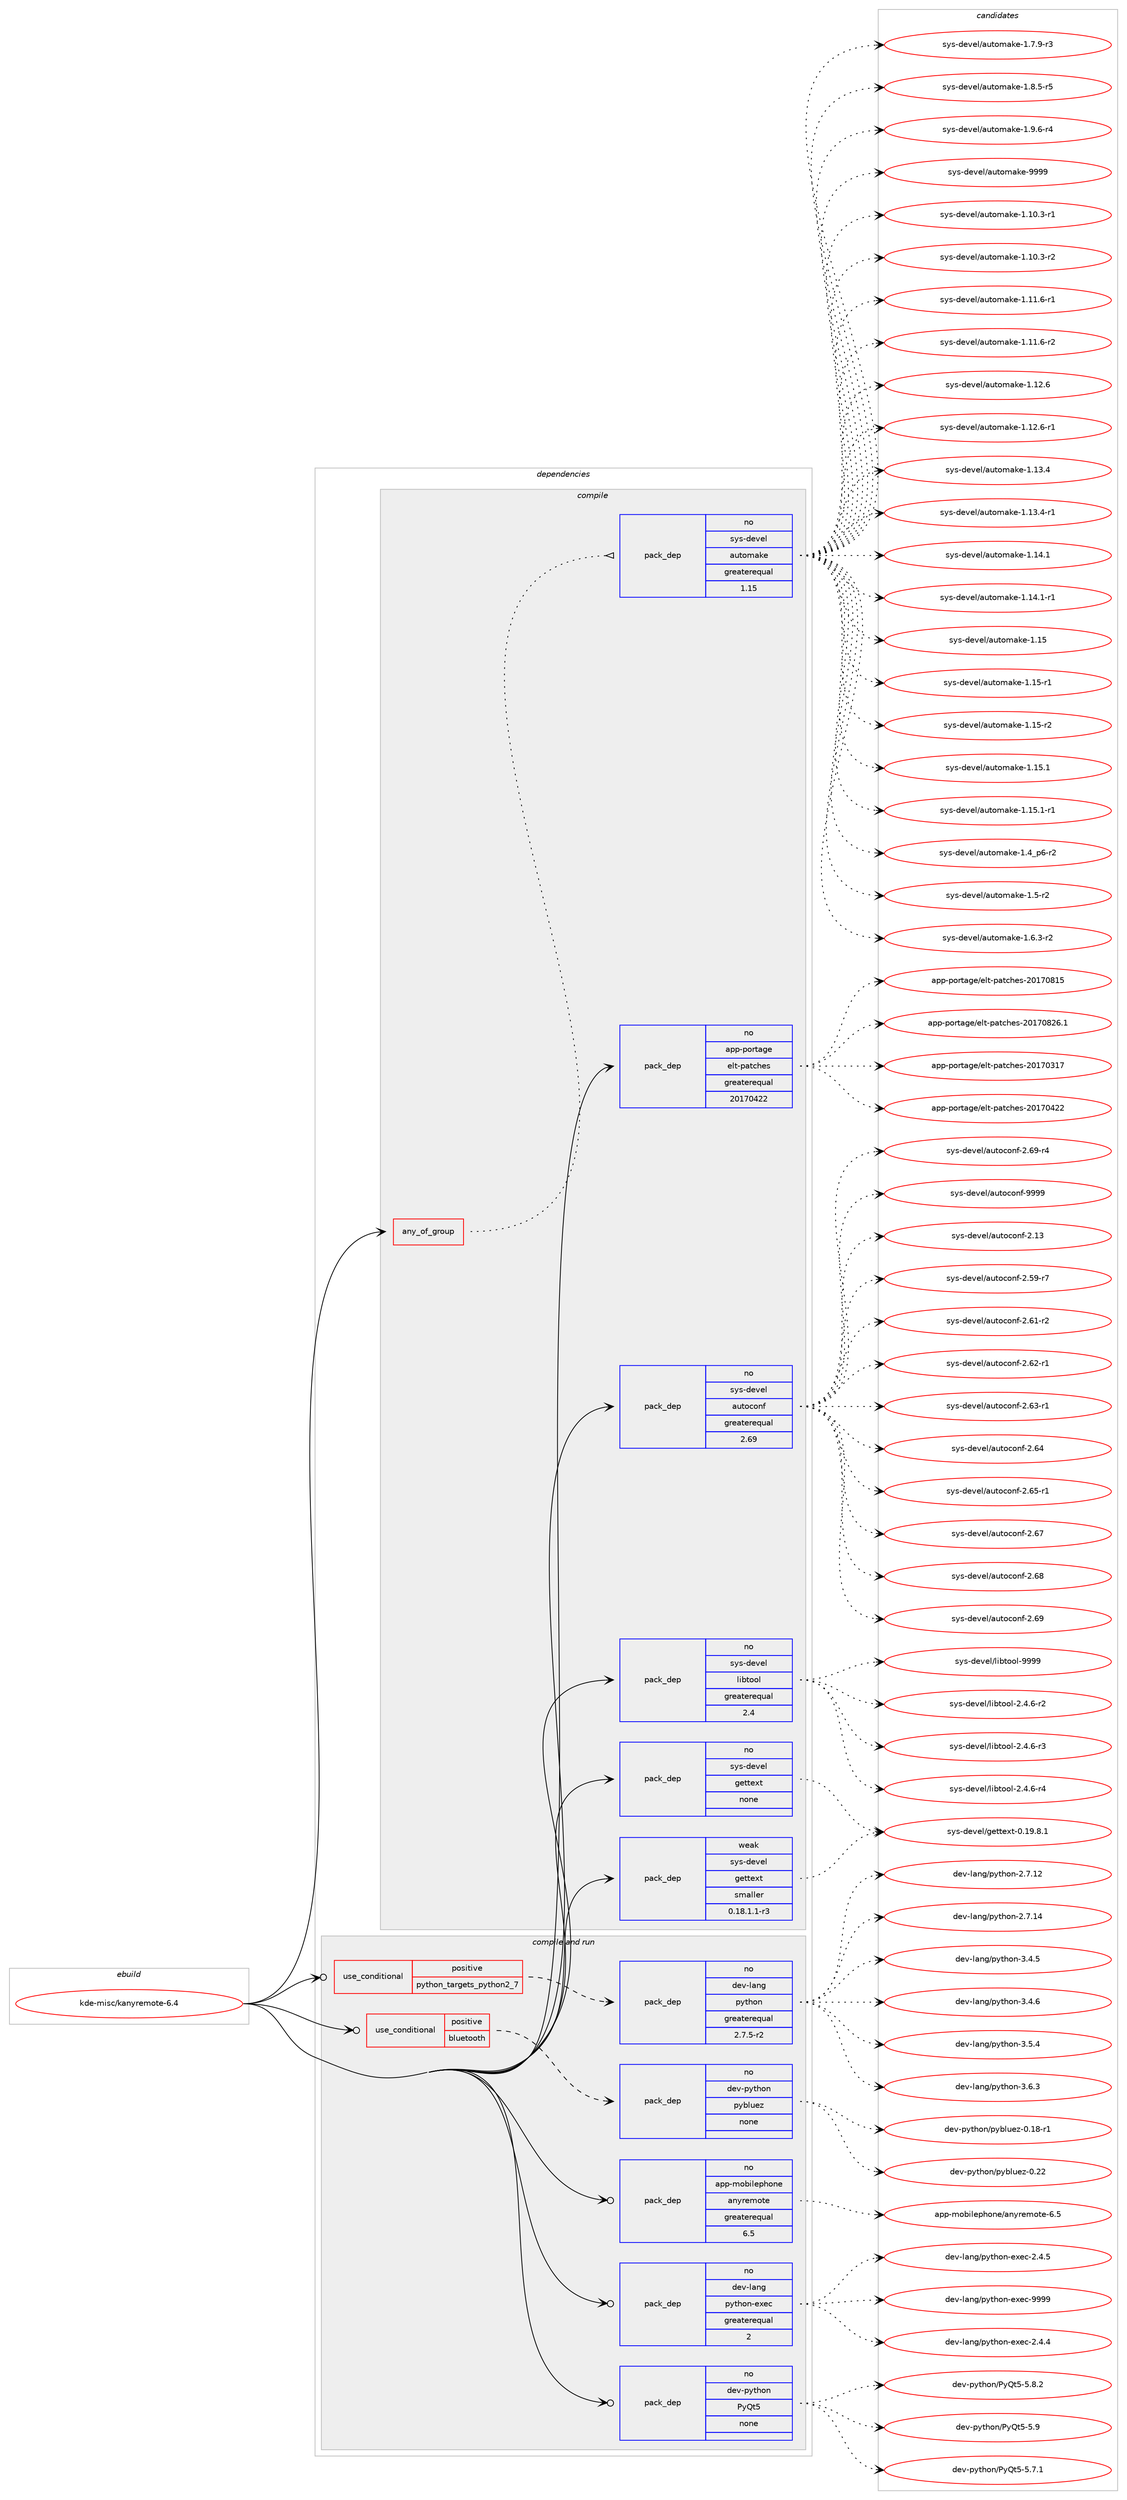 digraph prolog {

# *************
# Graph options
# *************

newrank=true;
concentrate=true;
compound=true;
graph [rankdir=LR,fontname=Helvetica,fontsize=10,ranksep=1.5];#, ranksep=2.5, nodesep=0.2];
edge  [arrowhead=vee];
node  [fontname=Helvetica,fontsize=10];

# **********
# The ebuild
# **********

subgraph cluster_leftcol {
color=gray;
rank=same;
label=<<i>ebuild</i>>;
id [label="kde-misc/kanyremote-6.4", color=red, width=4, href="../kde-misc/kanyremote-6.4.svg"];
}

# ****************
# The dependencies
# ****************

subgraph cluster_midcol {
color=gray;
label=<<i>dependencies</i>>;
subgraph cluster_compile {
fillcolor="#eeeeee";
style=filled;
label=<<i>compile</i>>;
subgraph any4920 {
dependency334236 [label=<<TABLE BORDER="0" CELLBORDER="1" CELLSPACING="0" CELLPADDING="4"><TR><TD CELLPADDING="10">any_of_group</TD></TR></TABLE>>, shape=none, color=red];subgraph pack244967 {
dependency334237 [label=<<TABLE BORDER="0" CELLBORDER="1" CELLSPACING="0" CELLPADDING="4" WIDTH="220"><TR><TD ROWSPAN="6" CELLPADDING="30">pack_dep</TD></TR><TR><TD WIDTH="110">no</TD></TR><TR><TD>sys-devel</TD></TR><TR><TD>automake</TD></TR><TR><TD>greaterequal</TD></TR><TR><TD>1.15</TD></TR></TABLE>>, shape=none, color=blue];
}
dependency334236:e -> dependency334237:w [weight=20,style="dotted",arrowhead="oinv"];
}
id:e -> dependency334236:w [weight=20,style="solid",arrowhead="vee"];
subgraph pack244968 {
dependency334238 [label=<<TABLE BORDER="0" CELLBORDER="1" CELLSPACING="0" CELLPADDING="4" WIDTH="220"><TR><TD ROWSPAN="6" CELLPADDING="30">pack_dep</TD></TR><TR><TD WIDTH="110">no</TD></TR><TR><TD>app-portage</TD></TR><TR><TD>elt-patches</TD></TR><TR><TD>greaterequal</TD></TR><TR><TD>20170422</TD></TR></TABLE>>, shape=none, color=blue];
}
id:e -> dependency334238:w [weight=20,style="solid",arrowhead="vee"];
subgraph pack244969 {
dependency334239 [label=<<TABLE BORDER="0" CELLBORDER="1" CELLSPACING="0" CELLPADDING="4" WIDTH="220"><TR><TD ROWSPAN="6" CELLPADDING="30">pack_dep</TD></TR><TR><TD WIDTH="110">no</TD></TR><TR><TD>sys-devel</TD></TR><TR><TD>autoconf</TD></TR><TR><TD>greaterequal</TD></TR><TR><TD>2.69</TD></TR></TABLE>>, shape=none, color=blue];
}
id:e -> dependency334239:w [weight=20,style="solid",arrowhead="vee"];
subgraph pack244970 {
dependency334240 [label=<<TABLE BORDER="0" CELLBORDER="1" CELLSPACING="0" CELLPADDING="4" WIDTH="220"><TR><TD ROWSPAN="6" CELLPADDING="30">pack_dep</TD></TR><TR><TD WIDTH="110">no</TD></TR><TR><TD>sys-devel</TD></TR><TR><TD>gettext</TD></TR><TR><TD>none</TD></TR><TR><TD></TD></TR></TABLE>>, shape=none, color=blue];
}
id:e -> dependency334240:w [weight=20,style="solid",arrowhead="vee"];
subgraph pack244971 {
dependency334241 [label=<<TABLE BORDER="0" CELLBORDER="1" CELLSPACING="0" CELLPADDING="4" WIDTH="220"><TR><TD ROWSPAN="6" CELLPADDING="30">pack_dep</TD></TR><TR><TD WIDTH="110">no</TD></TR><TR><TD>sys-devel</TD></TR><TR><TD>libtool</TD></TR><TR><TD>greaterequal</TD></TR><TR><TD>2.4</TD></TR></TABLE>>, shape=none, color=blue];
}
id:e -> dependency334241:w [weight=20,style="solid",arrowhead="vee"];
subgraph pack244972 {
dependency334242 [label=<<TABLE BORDER="0" CELLBORDER="1" CELLSPACING="0" CELLPADDING="4" WIDTH="220"><TR><TD ROWSPAN="6" CELLPADDING="30">pack_dep</TD></TR><TR><TD WIDTH="110">weak</TD></TR><TR><TD>sys-devel</TD></TR><TR><TD>gettext</TD></TR><TR><TD>smaller</TD></TR><TR><TD>0.18.1.1-r3</TD></TR></TABLE>>, shape=none, color=blue];
}
id:e -> dependency334242:w [weight=20,style="solid",arrowhead="vee"];
}
subgraph cluster_compileandrun {
fillcolor="#eeeeee";
style=filled;
label=<<i>compile and run</i>>;
subgraph cond84249 {
dependency334243 [label=<<TABLE BORDER="0" CELLBORDER="1" CELLSPACING="0" CELLPADDING="4"><TR><TD ROWSPAN="3" CELLPADDING="10">use_conditional</TD></TR><TR><TD>positive</TD></TR><TR><TD>bluetooth</TD></TR></TABLE>>, shape=none, color=red];
subgraph pack244973 {
dependency334244 [label=<<TABLE BORDER="0" CELLBORDER="1" CELLSPACING="0" CELLPADDING="4" WIDTH="220"><TR><TD ROWSPAN="6" CELLPADDING="30">pack_dep</TD></TR><TR><TD WIDTH="110">no</TD></TR><TR><TD>dev-python</TD></TR><TR><TD>pybluez</TD></TR><TR><TD>none</TD></TR><TR><TD></TD></TR></TABLE>>, shape=none, color=blue];
}
dependency334243:e -> dependency334244:w [weight=20,style="dashed",arrowhead="vee"];
}
id:e -> dependency334243:w [weight=20,style="solid",arrowhead="odotvee"];
subgraph cond84250 {
dependency334245 [label=<<TABLE BORDER="0" CELLBORDER="1" CELLSPACING="0" CELLPADDING="4"><TR><TD ROWSPAN="3" CELLPADDING="10">use_conditional</TD></TR><TR><TD>positive</TD></TR><TR><TD>python_targets_python2_7</TD></TR></TABLE>>, shape=none, color=red];
subgraph pack244974 {
dependency334246 [label=<<TABLE BORDER="0" CELLBORDER="1" CELLSPACING="0" CELLPADDING="4" WIDTH="220"><TR><TD ROWSPAN="6" CELLPADDING="30">pack_dep</TD></TR><TR><TD WIDTH="110">no</TD></TR><TR><TD>dev-lang</TD></TR><TR><TD>python</TD></TR><TR><TD>greaterequal</TD></TR><TR><TD>2.7.5-r2</TD></TR></TABLE>>, shape=none, color=blue];
}
dependency334245:e -> dependency334246:w [weight=20,style="dashed",arrowhead="vee"];
}
id:e -> dependency334245:w [weight=20,style="solid",arrowhead="odotvee"];
subgraph pack244975 {
dependency334247 [label=<<TABLE BORDER="0" CELLBORDER="1" CELLSPACING="0" CELLPADDING="4" WIDTH="220"><TR><TD ROWSPAN="6" CELLPADDING="30">pack_dep</TD></TR><TR><TD WIDTH="110">no</TD></TR><TR><TD>app-mobilephone</TD></TR><TR><TD>anyremote</TD></TR><TR><TD>greaterequal</TD></TR><TR><TD>6.5</TD></TR></TABLE>>, shape=none, color=blue];
}
id:e -> dependency334247:w [weight=20,style="solid",arrowhead="odotvee"];
subgraph pack244976 {
dependency334248 [label=<<TABLE BORDER="0" CELLBORDER="1" CELLSPACING="0" CELLPADDING="4" WIDTH="220"><TR><TD ROWSPAN="6" CELLPADDING="30">pack_dep</TD></TR><TR><TD WIDTH="110">no</TD></TR><TR><TD>dev-lang</TD></TR><TR><TD>python-exec</TD></TR><TR><TD>greaterequal</TD></TR><TR><TD>2</TD></TR></TABLE>>, shape=none, color=blue];
}
id:e -> dependency334248:w [weight=20,style="solid",arrowhead="odotvee"];
subgraph pack244977 {
dependency334249 [label=<<TABLE BORDER="0" CELLBORDER="1" CELLSPACING="0" CELLPADDING="4" WIDTH="220"><TR><TD ROWSPAN="6" CELLPADDING="30">pack_dep</TD></TR><TR><TD WIDTH="110">no</TD></TR><TR><TD>dev-python</TD></TR><TR><TD>PyQt5</TD></TR><TR><TD>none</TD></TR><TR><TD></TD></TR></TABLE>>, shape=none, color=blue];
}
id:e -> dependency334249:w [weight=20,style="solid",arrowhead="odotvee"];
}
subgraph cluster_run {
fillcolor="#eeeeee";
style=filled;
label=<<i>run</i>>;
}
}

# **************
# The candidates
# **************

subgraph cluster_choices {
rank=same;
color=gray;
label=<<i>candidates</i>>;

subgraph choice244967 {
color=black;
nodesep=1;
choice11512111545100101118101108479711711611110997107101454946494846514511449 [label="sys-devel/automake-1.10.3-r1", color=red, width=4,href="../sys-devel/automake-1.10.3-r1.svg"];
choice11512111545100101118101108479711711611110997107101454946494846514511450 [label="sys-devel/automake-1.10.3-r2", color=red, width=4,href="../sys-devel/automake-1.10.3-r2.svg"];
choice11512111545100101118101108479711711611110997107101454946494946544511449 [label="sys-devel/automake-1.11.6-r1", color=red, width=4,href="../sys-devel/automake-1.11.6-r1.svg"];
choice11512111545100101118101108479711711611110997107101454946494946544511450 [label="sys-devel/automake-1.11.6-r2", color=red, width=4,href="../sys-devel/automake-1.11.6-r2.svg"];
choice1151211154510010111810110847971171161111099710710145494649504654 [label="sys-devel/automake-1.12.6", color=red, width=4,href="../sys-devel/automake-1.12.6.svg"];
choice11512111545100101118101108479711711611110997107101454946495046544511449 [label="sys-devel/automake-1.12.6-r1", color=red, width=4,href="../sys-devel/automake-1.12.6-r1.svg"];
choice1151211154510010111810110847971171161111099710710145494649514652 [label="sys-devel/automake-1.13.4", color=red, width=4,href="../sys-devel/automake-1.13.4.svg"];
choice11512111545100101118101108479711711611110997107101454946495146524511449 [label="sys-devel/automake-1.13.4-r1", color=red, width=4,href="../sys-devel/automake-1.13.4-r1.svg"];
choice1151211154510010111810110847971171161111099710710145494649524649 [label="sys-devel/automake-1.14.1", color=red, width=4,href="../sys-devel/automake-1.14.1.svg"];
choice11512111545100101118101108479711711611110997107101454946495246494511449 [label="sys-devel/automake-1.14.1-r1", color=red, width=4,href="../sys-devel/automake-1.14.1-r1.svg"];
choice115121115451001011181011084797117116111109971071014549464953 [label="sys-devel/automake-1.15", color=red, width=4,href="../sys-devel/automake-1.15.svg"];
choice1151211154510010111810110847971171161111099710710145494649534511449 [label="sys-devel/automake-1.15-r1", color=red, width=4,href="../sys-devel/automake-1.15-r1.svg"];
choice1151211154510010111810110847971171161111099710710145494649534511450 [label="sys-devel/automake-1.15-r2", color=red, width=4,href="../sys-devel/automake-1.15-r2.svg"];
choice1151211154510010111810110847971171161111099710710145494649534649 [label="sys-devel/automake-1.15.1", color=red, width=4,href="../sys-devel/automake-1.15.1.svg"];
choice11512111545100101118101108479711711611110997107101454946495346494511449 [label="sys-devel/automake-1.15.1-r1", color=red, width=4,href="../sys-devel/automake-1.15.1-r1.svg"];
choice115121115451001011181011084797117116111109971071014549465295112544511450 [label="sys-devel/automake-1.4_p6-r2", color=red, width=4,href="../sys-devel/automake-1.4_p6-r2.svg"];
choice11512111545100101118101108479711711611110997107101454946534511450 [label="sys-devel/automake-1.5-r2", color=red, width=4,href="../sys-devel/automake-1.5-r2.svg"];
choice115121115451001011181011084797117116111109971071014549465446514511450 [label="sys-devel/automake-1.6.3-r2", color=red, width=4,href="../sys-devel/automake-1.6.3-r2.svg"];
choice115121115451001011181011084797117116111109971071014549465546574511451 [label="sys-devel/automake-1.7.9-r3", color=red, width=4,href="../sys-devel/automake-1.7.9-r3.svg"];
choice115121115451001011181011084797117116111109971071014549465646534511453 [label="sys-devel/automake-1.8.5-r5", color=red, width=4,href="../sys-devel/automake-1.8.5-r5.svg"];
choice115121115451001011181011084797117116111109971071014549465746544511452 [label="sys-devel/automake-1.9.6-r4", color=red, width=4,href="../sys-devel/automake-1.9.6-r4.svg"];
choice115121115451001011181011084797117116111109971071014557575757 [label="sys-devel/automake-9999", color=red, width=4,href="../sys-devel/automake-9999.svg"];
dependency334237:e -> choice11512111545100101118101108479711711611110997107101454946494846514511449:w [style=dotted,weight="100"];
dependency334237:e -> choice11512111545100101118101108479711711611110997107101454946494846514511450:w [style=dotted,weight="100"];
dependency334237:e -> choice11512111545100101118101108479711711611110997107101454946494946544511449:w [style=dotted,weight="100"];
dependency334237:e -> choice11512111545100101118101108479711711611110997107101454946494946544511450:w [style=dotted,weight="100"];
dependency334237:e -> choice1151211154510010111810110847971171161111099710710145494649504654:w [style=dotted,weight="100"];
dependency334237:e -> choice11512111545100101118101108479711711611110997107101454946495046544511449:w [style=dotted,weight="100"];
dependency334237:e -> choice1151211154510010111810110847971171161111099710710145494649514652:w [style=dotted,weight="100"];
dependency334237:e -> choice11512111545100101118101108479711711611110997107101454946495146524511449:w [style=dotted,weight="100"];
dependency334237:e -> choice1151211154510010111810110847971171161111099710710145494649524649:w [style=dotted,weight="100"];
dependency334237:e -> choice11512111545100101118101108479711711611110997107101454946495246494511449:w [style=dotted,weight="100"];
dependency334237:e -> choice115121115451001011181011084797117116111109971071014549464953:w [style=dotted,weight="100"];
dependency334237:e -> choice1151211154510010111810110847971171161111099710710145494649534511449:w [style=dotted,weight="100"];
dependency334237:e -> choice1151211154510010111810110847971171161111099710710145494649534511450:w [style=dotted,weight="100"];
dependency334237:e -> choice1151211154510010111810110847971171161111099710710145494649534649:w [style=dotted,weight="100"];
dependency334237:e -> choice11512111545100101118101108479711711611110997107101454946495346494511449:w [style=dotted,weight="100"];
dependency334237:e -> choice115121115451001011181011084797117116111109971071014549465295112544511450:w [style=dotted,weight="100"];
dependency334237:e -> choice11512111545100101118101108479711711611110997107101454946534511450:w [style=dotted,weight="100"];
dependency334237:e -> choice115121115451001011181011084797117116111109971071014549465446514511450:w [style=dotted,weight="100"];
dependency334237:e -> choice115121115451001011181011084797117116111109971071014549465546574511451:w [style=dotted,weight="100"];
dependency334237:e -> choice115121115451001011181011084797117116111109971071014549465646534511453:w [style=dotted,weight="100"];
dependency334237:e -> choice115121115451001011181011084797117116111109971071014549465746544511452:w [style=dotted,weight="100"];
dependency334237:e -> choice115121115451001011181011084797117116111109971071014557575757:w [style=dotted,weight="100"];
}
subgraph choice244968 {
color=black;
nodesep=1;
choice97112112451121111141169710310147101108116451129711699104101115455048495548514955 [label="app-portage/elt-patches-20170317", color=red, width=4,href="../app-portage/elt-patches-20170317.svg"];
choice97112112451121111141169710310147101108116451129711699104101115455048495548525050 [label="app-portage/elt-patches-20170422", color=red, width=4,href="../app-portage/elt-patches-20170422.svg"];
choice97112112451121111141169710310147101108116451129711699104101115455048495548564953 [label="app-portage/elt-patches-20170815", color=red, width=4,href="../app-portage/elt-patches-20170815.svg"];
choice971121124511211111411697103101471011081164511297116991041011154550484955485650544649 [label="app-portage/elt-patches-20170826.1", color=red, width=4,href="../app-portage/elt-patches-20170826.1.svg"];
dependency334238:e -> choice97112112451121111141169710310147101108116451129711699104101115455048495548514955:w [style=dotted,weight="100"];
dependency334238:e -> choice97112112451121111141169710310147101108116451129711699104101115455048495548525050:w [style=dotted,weight="100"];
dependency334238:e -> choice97112112451121111141169710310147101108116451129711699104101115455048495548564953:w [style=dotted,weight="100"];
dependency334238:e -> choice971121124511211111411697103101471011081164511297116991041011154550484955485650544649:w [style=dotted,weight="100"];
}
subgraph choice244969 {
color=black;
nodesep=1;
choice115121115451001011181011084797117116111991111101024550464951 [label="sys-devel/autoconf-2.13", color=red, width=4,href="../sys-devel/autoconf-2.13.svg"];
choice1151211154510010111810110847971171161119911111010245504653574511455 [label="sys-devel/autoconf-2.59-r7", color=red, width=4,href="../sys-devel/autoconf-2.59-r7.svg"];
choice1151211154510010111810110847971171161119911111010245504654494511450 [label="sys-devel/autoconf-2.61-r2", color=red, width=4,href="../sys-devel/autoconf-2.61-r2.svg"];
choice1151211154510010111810110847971171161119911111010245504654504511449 [label="sys-devel/autoconf-2.62-r1", color=red, width=4,href="../sys-devel/autoconf-2.62-r1.svg"];
choice1151211154510010111810110847971171161119911111010245504654514511449 [label="sys-devel/autoconf-2.63-r1", color=red, width=4,href="../sys-devel/autoconf-2.63-r1.svg"];
choice115121115451001011181011084797117116111991111101024550465452 [label="sys-devel/autoconf-2.64", color=red, width=4,href="../sys-devel/autoconf-2.64.svg"];
choice1151211154510010111810110847971171161119911111010245504654534511449 [label="sys-devel/autoconf-2.65-r1", color=red, width=4,href="../sys-devel/autoconf-2.65-r1.svg"];
choice115121115451001011181011084797117116111991111101024550465455 [label="sys-devel/autoconf-2.67", color=red, width=4,href="../sys-devel/autoconf-2.67.svg"];
choice115121115451001011181011084797117116111991111101024550465456 [label="sys-devel/autoconf-2.68", color=red, width=4,href="../sys-devel/autoconf-2.68.svg"];
choice115121115451001011181011084797117116111991111101024550465457 [label="sys-devel/autoconf-2.69", color=red, width=4,href="../sys-devel/autoconf-2.69.svg"];
choice1151211154510010111810110847971171161119911111010245504654574511452 [label="sys-devel/autoconf-2.69-r4", color=red, width=4,href="../sys-devel/autoconf-2.69-r4.svg"];
choice115121115451001011181011084797117116111991111101024557575757 [label="sys-devel/autoconf-9999", color=red, width=4,href="../sys-devel/autoconf-9999.svg"];
dependency334239:e -> choice115121115451001011181011084797117116111991111101024550464951:w [style=dotted,weight="100"];
dependency334239:e -> choice1151211154510010111810110847971171161119911111010245504653574511455:w [style=dotted,weight="100"];
dependency334239:e -> choice1151211154510010111810110847971171161119911111010245504654494511450:w [style=dotted,weight="100"];
dependency334239:e -> choice1151211154510010111810110847971171161119911111010245504654504511449:w [style=dotted,weight="100"];
dependency334239:e -> choice1151211154510010111810110847971171161119911111010245504654514511449:w [style=dotted,weight="100"];
dependency334239:e -> choice115121115451001011181011084797117116111991111101024550465452:w [style=dotted,weight="100"];
dependency334239:e -> choice1151211154510010111810110847971171161119911111010245504654534511449:w [style=dotted,weight="100"];
dependency334239:e -> choice115121115451001011181011084797117116111991111101024550465455:w [style=dotted,weight="100"];
dependency334239:e -> choice115121115451001011181011084797117116111991111101024550465456:w [style=dotted,weight="100"];
dependency334239:e -> choice115121115451001011181011084797117116111991111101024550465457:w [style=dotted,weight="100"];
dependency334239:e -> choice1151211154510010111810110847971171161119911111010245504654574511452:w [style=dotted,weight="100"];
dependency334239:e -> choice115121115451001011181011084797117116111991111101024557575757:w [style=dotted,weight="100"];
}
subgraph choice244970 {
color=black;
nodesep=1;
choice1151211154510010111810110847103101116116101120116454846495746564649 [label="sys-devel/gettext-0.19.8.1", color=red, width=4,href="../sys-devel/gettext-0.19.8.1.svg"];
dependency334240:e -> choice1151211154510010111810110847103101116116101120116454846495746564649:w [style=dotted,weight="100"];
}
subgraph choice244971 {
color=black;
nodesep=1;
choice1151211154510010111810110847108105981161111111084550465246544511450 [label="sys-devel/libtool-2.4.6-r2", color=red, width=4,href="../sys-devel/libtool-2.4.6-r2.svg"];
choice1151211154510010111810110847108105981161111111084550465246544511451 [label="sys-devel/libtool-2.4.6-r3", color=red, width=4,href="../sys-devel/libtool-2.4.6-r3.svg"];
choice1151211154510010111810110847108105981161111111084550465246544511452 [label="sys-devel/libtool-2.4.6-r4", color=red, width=4,href="../sys-devel/libtool-2.4.6-r4.svg"];
choice1151211154510010111810110847108105981161111111084557575757 [label="sys-devel/libtool-9999", color=red, width=4,href="../sys-devel/libtool-9999.svg"];
dependency334241:e -> choice1151211154510010111810110847108105981161111111084550465246544511450:w [style=dotted,weight="100"];
dependency334241:e -> choice1151211154510010111810110847108105981161111111084550465246544511451:w [style=dotted,weight="100"];
dependency334241:e -> choice1151211154510010111810110847108105981161111111084550465246544511452:w [style=dotted,weight="100"];
dependency334241:e -> choice1151211154510010111810110847108105981161111111084557575757:w [style=dotted,weight="100"];
}
subgraph choice244972 {
color=black;
nodesep=1;
choice1151211154510010111810110847103101116116101120116454846495746564649 [label="sys-devel/gettext-0.19.8.1", color=red, width=4,href="../sys-devel/gettext-0.19.8.1.svg"];
dependency334242:e -> choice1151211154510010111810110847103101116116101120116454846495746564649:w [style=dotted,weight="100"];
}
subgraph choice244973 {
color=black;
nodesep=1;
choice10010111845112121116104111110471121219810811710112245484649564511449 [label="dev-python/pybluez-0.18-r1", color=red, width=4,href="../dev-python/pybluez-0.18-r1.svg"];
choice1001011184511212111610411111047112121981081171011224548465050 [label="dev-python/pybluez-0.22", color=red, width=4,href="../dev-python/pybluez-0.22.svg"];
dependency334244:e -> choice10010111845112121116104111110471121219810811710112245484649564511449:w [style=dotted,weight="100"];
dependency334244:e -> choice1001011184511212111610411111047112121981081171011224548465050:w [style=dotted,weight="100"];
}
subgraph choice244974 {
color=black;
nodesep=1;
choice10010111845108971101034711212111610411111045504655464950 [label="dev-lang/python-2.7.12", color=red, width=4,href="../dev-lang/python-2.7.12.svg"];
choice10010111845108971101034711212111610411111045504655464952 [label="dev-lang/python-2.7.14", color=red, width=4,href="../dev-lang/python-2.7.14.svg"];
choice100101118451089711010347112121116104111110455146524653 [label="dev-lang/python-3.4.5", color=red, width=4,href="../dev-lang/python-3.4.5.svg"];
choice100101118451089711010347112121116104111110455146524654 [label="dev-lang/python-3.4.6", color=red, width=4,href="../dev-lang/python-3.4.6.svg"];
choice100101118451089711010347112121116104111110455146534652 [label="dev-lang/python-3.5.4", color=red, width=4,href="../dev-lang/python-3.5.4.svg"];
choice100101118451089711010347112121116104111110455146544651 [label="dev-lang/python-3.6.3", color=red, width=4,href="../dev-lang/python-3.6.3.svg"];
dependency334246:e -> choice10010111845108971101034711212111610411111045504655464950:w [style=dotted,weight="100"];
dependency334246:e -> choice10010111845108971101034711212111610411111045504655464952:w [style=dotted,weight="100"];
dependency334246:e -> choice100101118451089711010347112121116104111110455146524653:w [style=dotted,weight="100"];
dependency334246:e -> choice100101118451089711010347112121116104111110455146524654:w [style=dotted,weight="100"];
dependency334246:e -> choice100101118451089711010347112121116104111110455146534652:w [style=dotted,weight="100"];
dependency334246:e -> choice100101118451089711010347112121116104111110455146544651:w [style=dotted,weight="100"];
}
subgraph choice244975 {
color=black;
nodesep=1;
choice971121124510911198105108101112104111110101479711012111410110911111610145544653 [label="app-mobilephone/anyremote-6.5", color=red, width=4,href="../app-mobilephone/anyremote-6.5.svg"];
dependency334247:e -> choice971121124510911198105108101112104111110101479711012111410110911111610145544653:w [style=dotted,weight="100"];
}
subgraph choice244976 {
color=black;
nodesep=1;
choice1001011184510897110103471121211161041111104510112010199455046524652 [label="dev-lang/python-exec-2.4.4", color=red, width=4,href="../dev-lang/python-exec-2.4.4.svg"];
choice1001011184510897110103471121211161041111104510112010199455046524653 [label="dev-lang/python-exec-2.4.5", color=red, width=4,href="../dev-lang/python-exec-2.4.5.svg"];
choice10010111845108971101034711212111610411111045101120101994557575757 [label="dev-lang/python-exec-9999", color=red, width=4,href="../dev-lang/python-exec-9999.svg"];
dependency334248:e -> choice1001011184510897110103471121211161041111104510112010199455046524652:w [style=dotted,weight="100"];
dependency334248:e -> choice1001011184510897110103471121211161041111104510112010199455046524653:w [style=dotted,weight="100"];
dependency334248:e -> choice10010111845108971101034711212111610411111045101120101994557575757:w [style=dotted,weight="100"];
}
subgraph choice244977 {
color=black;
nodesep=1;
choice1001011184511212111610411111047801218111653455346554649 [label="dev-python/PyQt5-5.7.1", color=red, width=4,href="../dev-python/PyQt5-5.7.1.svg"];
choice1001011184511212111610411111047801218111653455346564650 [label="dev-python/PyQt5-5.8.2", color=red, width=4,href="../dev-python/PyQt5-5.8.2.svg"];
choice100101118451121211161041111104780121811165345534657 [label="dev-python/PyQt5-5.9", color=red, width=4,href="../dev-python/PyQt5-5.9.svg"];
dependency334249:e -> choice1001011184511212111610411111047801218111653455346554649:w [style=dotted,weight="100"];
dependency334249:e -> choice1001011184511212111610411111047801218111653455346564650:w [style=dotted,weight="100"];
dependency334249:e -> choice100101118451121211161041111104780121811165345534657:w [style=dotted,weight="100"];
}
}

}
